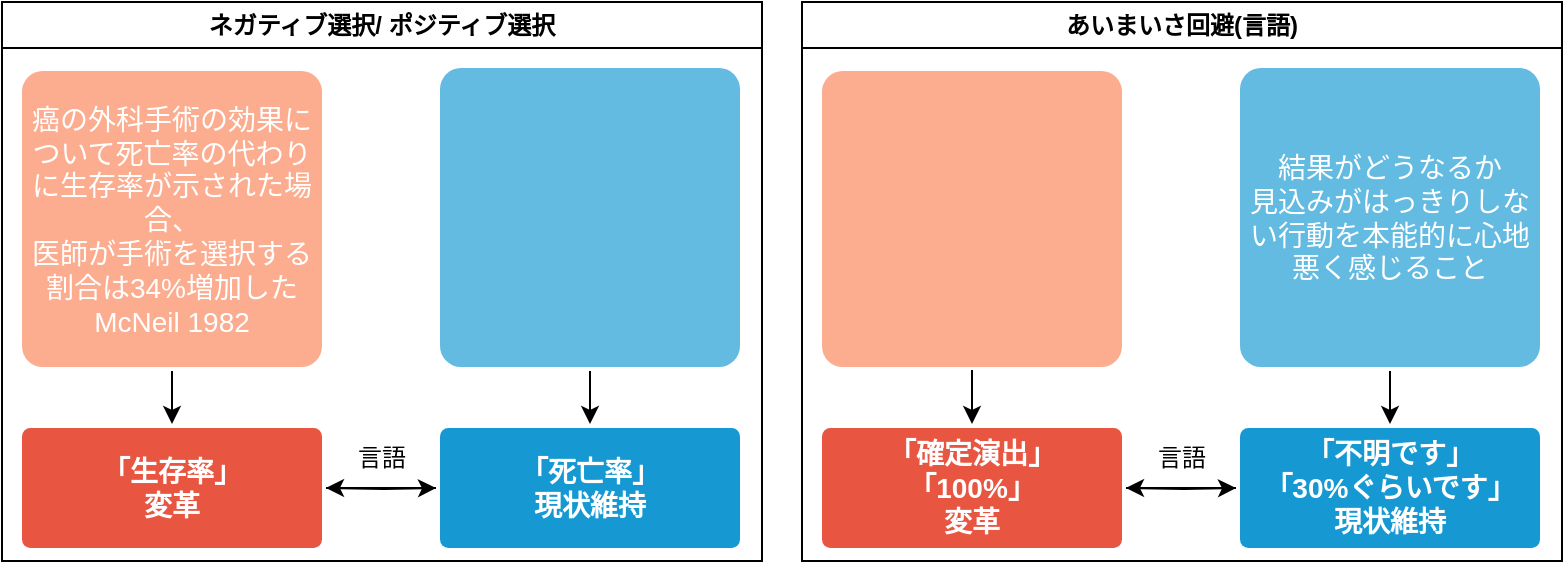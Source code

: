 <mxfile version="24.0.6" type="github">
  <diagram name="ページ1" id="y8jaf4KYFMGn9sLyBysj">
    <mxGraphModel dx="1674" dy="818" grid="1" gridSize="10" guides="1" tooltips="1" connect="1" arrows="1" fold="1" page="1" pageScale="1" pageWidth="827" pageHeight="1169" math="0" shadow="0">
      <root>
        <mxCell id="0" />
        <mxCell id="1" parent="0" />
        <mxCell id="0FxFb5HUTFX5HjHVUhmq-1" value="あいまいさ回避(言語)" style="swimlane;whiteSpace=wrap;html=1;" vertex="1" parent="1">
          <mxGeometry x="440" y="40" width="380" height="279.5" as="geometry" />
        </mxCell>
        <mxCell id="0FxFb5HUTFX5HjHVUhmq-2" style="edgeStyle=orthogonalEdgeStyle;rounded=0;orthogonalLoop=1;jettySize=auto;html=1;" edge="1" parent="0FxFb5HUTFX5HjHVUhmq-1" source="0FxFb5HUTFX5HjHVUhmq-3">
          <mxGeometry relative="1" as="geometry">
            <mxPoint x="162" y="243" as="targetPoint" />
          </mxGeometry>
        </mxCell>
        <mxCell id="0FxFb5HUTFX5HjHVUhmq-3" value="「不明です」&lt;br&gt;「30%ぐらいです」&lt;br&gt;現状維持" style="rounded=1;whiteSpace=wrap;html=1;shadow=0;labelBackgroundColor=none;strokeColor=none;strokeWidth=3;fillColor=#1699d3;fontFamily=Helvetica;fontSize=14;fontColor=#FFFFFF;align=center;spacing=5;fontStyle=1;arcSize=7;perimeterSpacing=2;" vertex="1" parent="0FxFb5HUTFX5HjHVUhmq-1">
          <mxGeometry x="219" y="213" width="150" height="60" as="geometry" />
        </mxCell>
        <mxCell id="0FxFb5HUTFX5HjHVUhmq-4" style="edgeStyle=orthogonalEdgeStyle;rounded=0;orthogonalLoop=1;jettySize=auto;html=1;entryX=0;entryY=0.5;entryDx=0;entryDy=0;" edge="1" parent="0FxFb5HUTFX5HjHVUhmq-1" target="0FxFb5HUTFX5HjHVUhmq-3">
          <mxGeometry relative="1" as="geometry">
            <mxPoint x="162" y="243" as="sourcePoint" />
          </mxGeometry>
        </mxCell>
        <mxCell id="0FxFb5HUTFX5HjHVUhmq-5" style="edgeStyle=orthogonalEdgeStyle;rounded=0;orthogonalLoop=1;jettySize=auto;html=1;" edge="1" parent="0FxFb5HUTFX5HjHVUhmq-1">
          <mxGeometry relative="1" as="geometry">
            <mxPoint x="85" y="184" as="sourcePoint" />
            <mxPoint x="85" y="211" as="targetPoint" />
          </mxGeometry>
        </mxCell>
        <mxCell id="0FxFb5HUTFX5HjHVUhmq-6" style="edgeStyle=orthogonalEdgeStyle;rounded=0;orthogonalLoop=1;jettySize=auto;html=1;entryX=0.5;entryY=0;entryDx=0;entryDy=0;" edge="1" parent="0FxFb5HUTFX5HjHVUhmq-1" source="0FxFb5HUTFX5HjHVUhmq-7" target="0FxFb5HUTFX5HjHVUhmq-3">
          <mxGeometry relative="1" as="geometry" />
        </mxCell>
        <mxCell id="0FxFb5HUTFX5HjHVUhmq-7" value="結果がどうなるか&lt;br&gt;見込みがはっきりしない行動を本能的に心地悪く感じること" style="rounded=1;whiteSpace=wrap;html=1;shadow=0;labelBackgroundColor=none;strokeColor=none;strokeWidth=3;fillColor=#64bbe2;fontFamily=Helvetica;fontSize=14;fontColor=#FFFFFF;align=center;spacing=5;arcSize=7;perimeterSpacing=2;" vertex="1" parent="0FxFb5HUTFX5HjHVUhmq-1">
          <mxGeometry x="219" y="33" width="150" height="149.5" as="geometry" />
        </mxCell>
        <mxCell id="0FxFb5HUTFX5HjHVUhmq-8" value="言語" style="text;html=1;strokeColor=none;fillColor=none;align=center;verticalAlign=middle;whiteSpace=wrap;rounded=0;" vertex="1" parent="0FxFb5HUTFX5HjHVUhmq-1">
          <mxGeometry x="160" y="213" width="60" height="30" as="geometry" />
        </mxCell>
        <mxCell id="0FxFb5HUTFX5HjHVUhmq-9" value="「確定演出」&lt;br style=&quot;border-color: var(--border-color);&quot;&gt;「100%」&lt;br style=&quot;border-color: var(--border-color);&quot;&gt;変革" style="rounded=1;whiteSpace=wrap;html=1;shadow=0;labelBackgroundColor=none;strokeColor=none;strokeWidth=3;fillColor=#e85642;fontFamily=Helvetica;fontSize=14;fontColor=#FFFFFF;align=center;spacing=5;fontStyle=1;arcSize=7;perimeterSpacing=2;" vertex="1" parent="0FxFb5HUTFX5HjHVUhmq-1">
          <mxGeometry x="10" y="213" width="150" height="60" as="geometry" />
        </mxCell>
        <mxCell id="0FxFb5HUTFX5HjHVUhmq-10" value="" style="rounded=1;whiteSpace=wrap;html=1;shadow=0;labelBackgroundColor=none;strokeColor=none;strokeWidth=3;fillColor=#FCAD90;fontFamily=Helvetica;fontSize=14;fontColor=#FFFFFF;align=center;spacing=5;arcSize=7;perimeterSpacing=2;" vertex="1" parent="0FxFb5HUTFX5HjHVUhmq-1">
          <mxGeometry x="10" y="34.5" width="150" height="148" as="geometry" />
        </mxCell>
        <mxCell id="0FxFb5HUTFX5HjHVUhmq-11" value="ネガティブ選択/ ポジティブ選択" style="swimlane;whiteSpace=wrap;html=1;startSize=23;" vertex="1" parent="1">
          <mxGeometry x="40" y="40" width="380" height="279.5" as="geometry" />
        </mxCell>
        <mxCell id="0FxFb5HUTFX5HjHVUhmq-12" style="edgeStyle=orthogonalEdgeStyle;rounded=0;orthogonalLoop=1;jettySize=auto;html=1;" edge="1" parent="0FxFb5HUTFX5HjHVUhmq-11" source="0FxFb5HUTFX5HjHVUhmq-13">
          <mxGeometry relative="1" as="geometry">
            <mxPoint x="162" y="243" as="targetPoint" />
          </mxGeometry>
        </mxCell>
        <mxCell id="0FxFb5HUTFX5HjHVUhmq-13" value="「死亡率」&lt;br&gt;現状維持" style="rounded=1;whiteSpace=wrap;html=1;shadow=0;labelBackgroundColor=none;strokeColor=none;strokeWidth=3;fillColor=#1699d3;fontFamily=Helvetica;fontSize=14;fontColor=#FFFFFF;align=center;spacing=5;fontStyle=1;arcSize=7;perimeterSpacing=2;" vertex="1" parent="0FxFb5HUTFX5HjHVUhmq-11">
          <mxGeometry x="219" y="213" width="150" height="60" as="geometry" />
        </mxCell>
        <mxCell id="0FxFb5HUTFX5HjHVUhmq-14" style="edgeStyle=orthogonalEdgeStyle;rounded=0;orthogonalLoop=1;jettySize=auto;html=1;entryX=0;entryY=0.5;entryDx=0;entryDy=0;" edge="1" parent="0FxFb5HUTFX5HjHVUhmq-11" target="0FxFb5HUTFX5HjHVUhmq-13">
          <mxGeometry relative="1" as="geometry">
            <mxPoint x="162" y="243" as="sourcePoint" />
          </mxGeometry>
        </mxCell>
        <mxCell id="0FxFb5HUTFX5HjHVUhmq-15" style="edgeStyle=orthogonalEdgeStyle;rounded=0;orthogonalLoop=1;jettySize=auto;html=1;entryX=0.5;entryY=0;entryDx=0;entryDy=0;" edge="1" parent="0FxFb5HUTFX5HjHVUhmq-11" source="0FxFb5HUTFX5HjHVUhmq-16" target="0FxFb5HUTFX5HjHVUhmq-13">
          <mxGeometry relative="1" as="geometry" />
        </mxCell>
        <mxCell id="0FxFb5HUTFX5HjHVUhmq-16" value="" style="rounded=1;whiteSpace=wrap;html=1;shadow=0;labelBackgroundColor=none;strokeColor=none;strokeWidth=3;fillColor=#64bbe2;fontFamily=Helvetica;fontSize=14;fontColor=#FFFFFF;align=center;spacing=5;arcSize=7;perimeterSpacing=2;" vertex="1" parent="0FxFb5HUTFX5HjHVUhmq-11">
          <mxGeometry x="219" y="33" width="150" height="149.5" as="geometry" />
        </mxCell>
        <mxCell id="0FxFb5HUTFX5HjHVUhmq-17" value="言語" style="text;html=1;strokeColor=none;fillColor=none;align=center;verticalAlign=middle;whiteSpace=wrap;rounded=0;" vertex="1" parent="0FxFb5HUTFX5HjHVUhmq-11">
          <mxGeometry x="160" y="213" width="60" height="30" as="geometry" />
        </mxCell>
        <mxCell id="0FxFb5HUTFX5HjHVUhmq-18" style="edgeStyle=orthogonalEdgeStyle;rounded=0;orthogonalLoop=1;jettySize=auto;html=1;entryX=0.5;entryY=0;entryDx=0;entryDy=0;" edge="1" parent="0FxFb5HUTFX5HjHVUhmq-11" source="0FxFb5HUTFX5HjHVUhmq-19" target="0FxFb5HUTFX5HjHVUhmq-20">
          <mxGeometry relative="1" as="geometry" />
        </mxCell>
        <mxCell id="0FxFb5HUTFX5HjHVUhmq-19" value="癌の外科手術の効果について死亡率の代わりに生存率が示された場合、&lt;br style=&quot;border-color: var(--border-color);&quot;&gt;医師が手術を選択する割合は34%増加した&lt;br style=&quot;border-color: var(--border-color);&quot;&gt;McNeil 1982" style="rounded=1;whiteSpace=wrap;html=1;shadow=0;labelBackgroundColor=none;strokeColor=none;strokeWidth=3;fillColor=#FCAD90;fontFamily=Helvetica;fontSize=14;fontColor=#FFFFFF;align=center;spacing=5;arcSize=7;perimeterSpacing=2;" vertex="1" parent="0FxFb5HUTFX5HjHVUhmq-11">
          <mxGeometry x="10" y="34.5" width="150" height="148" as="geometry" />
        </mxCell>
        <mxCell id="0FxFb5HUTFX5HjHVUhmq-20" value="「生存率」&lt;br style=&quot;border-color: var(--border-color);&quot;&gt;変革" style="rounded=1;whiteSpace=wrap;html=1;shadow=0;labelBackgroundColor=none;strokeColor=none;strokeWidth=3;fillColor=#e85642;fontFamily=Helvetica;fontSize=14;fontColor=#FFFFFF;align=center;spacing=5;fontStyle=1;arcSize=7;perimeterSpacing=2;" vertex="1" parent="0FxFb5HUTFX5HjHVUhmq-11">
          <mxGeometry x="10" y="213" width="150" height="60" as="geometry" />
        </mxCell>
      </root>
    </mxGraphModel>
  </diagram>
</mxfile>
